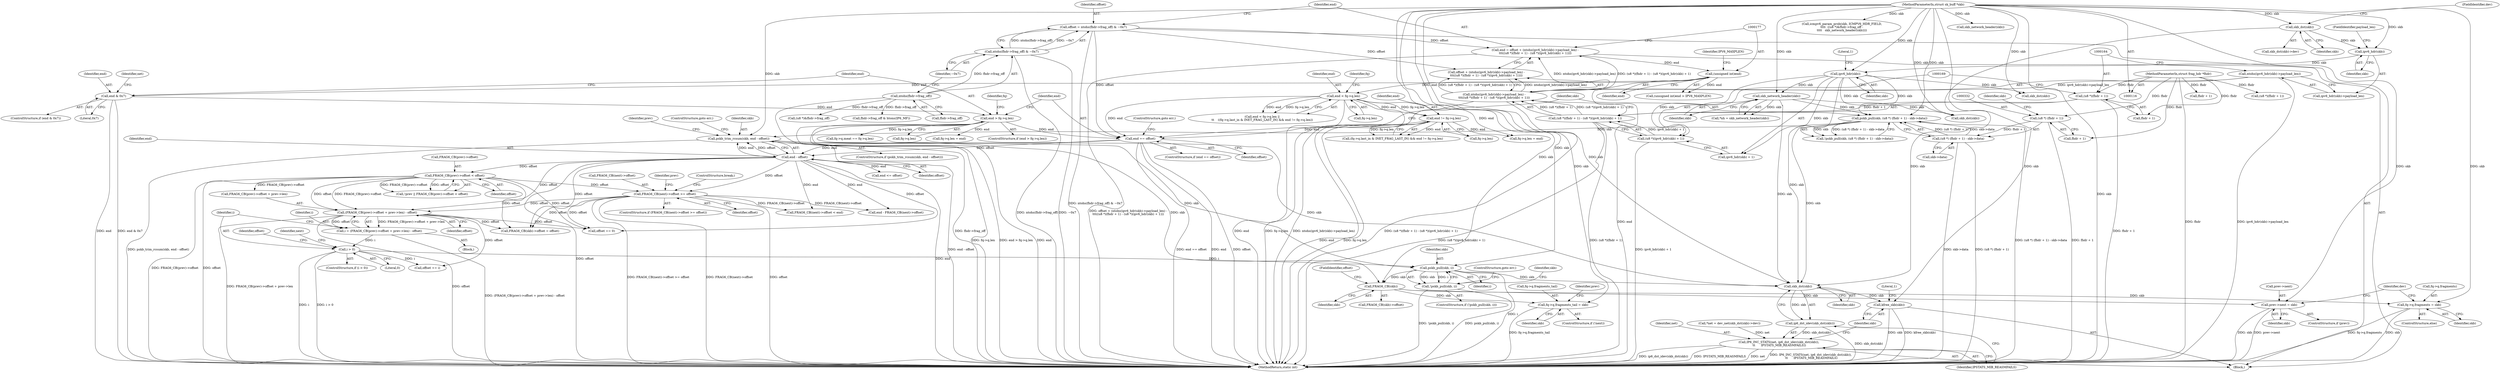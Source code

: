 digraph "1_linux_70789d7052239992824628db8133de08dc78e593_0@pointer" {
"1000432" [label="(Call,pskb_pull(skb, i))"];
"1000341" [label="(Call,pskb_trim_rcsum(skb, end - offset))"];
"1000328" [label="(Call,pskb_pull(skb, (u8 *) (fhdr + 1) - skb->data))"];
"1000171" [label="(Call,ipv6_hdr(skb))"];
"1000159" [label="(Call,ipv6_hdr(skb))"];
"1000132" [label="(Call,skb_dst(skb))"];
"1000118" [label="(MethodParameterIn,struct sk_buff *skb)"];
"1000212" [label="(Call,skb_network_header(skb))"];
"1000330" [label="(Call,(u8 *) (fhdr + 1) - skb->data)"];
"1000331" [label="(Call,(u8 *) (fhdr + 1))"];
"1000119" [label="(MethodParameterIn,struct frag_hdr *fhdr)"];
"1000343" [label="(Call,end - offset)"];
"1000322" [label="(Call,end == offset)"];
"1000297" [label="(Call,end > fq->q.len)"];
"1000283" [label="(Call,end & 0x7)"];
"1000176" [label="(Call,(unsigned int)end)"];
"1000152" [label="(Call,end = offset + (ntohs(ipv6_hdr(skb)->payload_len) -\n\t\t\t((u8 *)(fhdr + 1) - (u8 *)(ipv6_hdr(skb) + 1))))"];
"1000144" [label="(Call,offset = ntohs(fhdr->frag_off) & ~0x7)"];
"1000146" [label="(Call,ntohs(fhdr->frag_off) & ~0x7)"];
"1000147" [label="(Call,ntohs(fhdr->frag_off))"];
"1000156" [label="(Call,ntohs(ipv6_hdr(skb)->payload_len) -\n\t\t\t((u8 *)(fhdr + 1) - (u8 *)(ipv6_hdr(skb) + 1)))"];
"1000157" [label="(Call,ntohs(ipv6_hdr(skb)->payload_len))"];
"1000162" [label="(Call,(u8 *)(fhdr + 1) - (u8 *)(ipv6_hdr(skb) + 1))"];
"1000163" [label="(Call,(u8 *)(fhdr + 1))"];
"1000168" [label="(Call,(u8 *)(ipv6_hdr(skb) + 1))"];
"1000258" [label="(Call,end != fq->q.len)"];
"1000243" [label="(Call,end < fq->q.len)"];
"1000418" [label="(Call,i > 0)"];
"1000405" [label="(Call,i = (FRAG6_CB(prev)->offset + prev->len) - offset)"];
"1000407" [label="(Call,(FRAG6_CB(prev)->offset + prev->len) - offset)"];
"1000358" [label="(Call,FRAG6_CB(prev)->offset < offset)"];
"1000390" [label="(Call,FRAG6_CB(next)->offset >= offset)"];
"1000431" [label="(Call,!pskb_pull(skb, i))"];
"1000548" [label="(Call,FRAG6_CB(skb))"];
"1000560" [label="(Call,fq->q.fragments_tail = skb)"];
"1000569" [label="(Call,prev->next = skb)"];
"1000575" [label="(Call,fq->q.fragments = skb)"];
"1000708" [label="(Call,skb_dst(skb))"];
"1000707" [label="(Call,ip6_dst_idev(skb_dst(skb)))"];
"1000705" [label="(Call,IP6_INC_STATS(net, ip6_dst_idev(skb_dst(skb)),\n \t\t      IPSTATS_MIB_REASMFAILS))"];
"1000711" [label="(Call,kfree_skb(skb))"];
"1000227" [label="(Call,fhdr + 1)"];
"1000133" [label="(Identifier,skb)"];
"1000283" [label="(Call,end & 0x7)"];
"1000576" [label="(Call,fq->q.fragments)"];
"1000660" [label="(Call,fq->q.meat == fq->q.len)"];
"1000359" [label="(Call,FRAG6_CB(prev)->offset)"];
"1000573" [label="(Identifier,skb)"];
"1000420" [label="(Literal,0)"];
"1000134" [label="(FieldIdentifier,dev)"];
"1000118" [label="(MethodParameterIn,struct sk_buff *skb)"];
"1000706" [label="(Identifier,net)"];
"1000416" [label="(Identifier,offset)"];
"1000406" [label="(Identifier,i)"];
"1000567" [label="(ControlStructure,if (prev))"];
"1000187" [label="(Call,icmpv6_param_prob(skb, ICMPV6_HDR_FIELD,\n\t\t\t\t  ((u8 *)&fhdr->frag_off -\n\t\t\t\t   skb_network_header(skb))))"];
"1000250" [label="(Call,(fq->q.last_in & INET_FRAG_LAST_IN) && end != fq->q.len)"];
"1000417" [label="(ControlStructure,if (i > 0))"];
"1000547" [label="(Call,FRAG6_CB(skb)->offset)"];
"1000710" [label="(Identifier,IPSTATS_MIB_REASMFAILS)"];
"1000548" [label="(Call,FRAG6_CB(skb))"];
"1000213" [label="(Identifier,skb)"];
"1000405" [label="(Call,i = (FRAG6_CB(prev)->offset + prev->len) - offset)"];
"1000432" [label="(Call,pskb_pull(skb, i))"];
"1000260" [label="(Call,fq->q.len)"];
"1000175" [label="(Call,(unsigned int)end > IPV6_MAXPLEN)"];
"1000298" [label="(Identifier,end)"];
"1000297" [label="(Call,end > fq->q.len)"];
"1000450" [label="(Call,FRAG6_CB(next)->offset < end)"];
"1000132" [label="(Call,skb_dst(skb))"];
"1000325" [label="(ControlStructure,goto err;)"];
"1000434" [label="(Identifier,i)"];
"1000225" [label="(Call,(u8 *)(fhdr + 1))"];
"1000355" [label="(Call,!prev || FRAG6_CB(prev)->offset < offset)"];
"1000172" [label="(Identifier,skb)"];
"1000426" [label="(Call,end <= offset)"];
"1000179" [label="(Identifier,IPV6_MAXPLEN)"];
"1000322" [label="(Call,end == offset)"];
"1000131" [label="(Call,skb_dst(skb)->dev)"];
"1000423" [label="(Identifier,offset)"];
"1000460" [label="(Call,end - FRAG6_CB(next)->offset)"];
"1000165" [label="(Call,fhdr + 1)"];
"1000560" [label="(Call,fq->q.fragments_tail = skb)"];
"1000570" [label="(Call,prev->next)"];
"1000173" [label="(Literal,1)"];
"1000258" [label="(Call,end != fq->q.len)"];
"1000330" [label="(Call,(u8 *) (fhdr + 1) - skb->data)"];
"1000299" [label="(Call,fq->q.len)"];
"1000336" [label="(Call,skb->data)"];
"1000329" [label="(Identifier,skb)"];
"1000168" [label="(Call,(u8 *)(ipv6_hdr(skb) + 1))"];
"1000324" [label="(Identifier,offset)"];
"1000568" [label="(Identifier,prev)"];
"1000152" [label="(Call,end = offset + (ntohs(ipv6_hdr(skb)->payload_len) -\n\t\t\t((u8 *)(fhdr + 1) - (u8 *)(ipv6_hdr(skb) + 1))))"];
"1000212" [label="(Call,skb_network_header(skb))"];
"1000433" [label="(Identifier,skb)"];
"1000333" [label="(Call,fhdr + 1)"];
"1000119" [label="(MethodParameterIn,struct frag_hdr *fhdr)"];
"1000159" [label="(Call,ipv6_hdr(skb))"];
"1000191" [label="(Call,(u8 *)&fhdr->frag_off)"];
"1000439" [label="(Identifier,skb)"];
"1000162" [label="(Call,(u8 *)(fhdr + 1) - (u8 *)(ipv6_hdr(skb) + 1))"];
"1000327" [label="(Call,!pskb_pull(skb, (u8 *) (fhdr + 1) - skb->data))"];
"1000418" [label="(Call,i > 0)"];
"1000157" [label="(Call,ntohs(ipv6_hdr(skb)->payload_len))"];
"1000550" [label="(FieldIdentifier,offset)"];
"1000419" [label="(Identifier,i)"];
"1000341" [label="(Call,pskb_trim_rcsum(skb, end - offset))"];
"1000144" [label="(Call,offset = ntohs(fhdr->frag_off) & ~0x7)"];
"1000345" [label="(Identifier,offset)"];
"1000259" [label="(Identifier,end)"];
"1000715" [label="(Literal,1)"];
"1000323" [label="(Identifier,end)"];
"1000284" [label="(Identifier,end)"];
"1000242" [label="(Call,end < fq->q.len ||\n\t\t    ((fq->q.last_in & INET_FRAG_LAST_IN) && end != fq->q.len))"];
"1000245" [label="(Call,fq->q.len)"];
"1000282" [label="(ControlStructure,if (end & 0x7))"];
"1000148" [label="(Call,fhdr->frag_off)"];
"1000153" [label="(Identifier,end)"];
"1000154" [label="(Call,offset + (ntohs(ipv6_hdr(skb)->payload_len) -\n\t\t\t((u8 *)(fhdr + 1) - (u8 *)(ipv6_hdr(skb) + 1))))"];
"1000396" [label="(ControlStructure,break;)"];
"1000561" [label="(Call,fq->q.fragments_tail)"];
"1000549" [label="(Identifier,skb)"];
"1000705" [label="(Call,IP6_INC_STATS(net, ip6_dst_idev(skb_dst(skb)),\n \t\t      IPSTATS_MIB_REASMFAILS))"];
"1000151" [label="(Identifier,~0x7)"];
"1000161" [label="(FieldIdentifier,payload_len)"];
"1000254" [label="(Identifier,fq)"];
"1000709" [label="(Identifier,skb)"];
"1000285" [label="(Literal,0x7)"];
"1000184" [label="(Call,skb_dst(skb))"];
"1000309" [label="(Identifier,fq)"];
"1000435" [label="(ControlStructure,goto err;)"];
"1000343" [label="(Call,end - offset)"];
"1000342" [label="(Identifier,skb)"];
"1000711" [label="(Call,kfree_skb(skb))"];
"1000314" [label="(Call,fq->q.len = end)"];
"1000583" [label="(Identifier,dev)"];
"1000569" [label="(Call,prev->next = skb)"];
"1000557" [label="(ControlStructure,if (!next))"];
"1000337" [label="(Identifier,skb)"];
"1000344" [label="(Identifier,end)"];
"1000234" [label="(Call,fhdr->frag_off & htons(IP6_MF))"];
"1000197" [label="(Call,skb_network_header(skb))"];
"1000244" [label="(Identifier,end)"];
"1000363" [label="(Identifier,offset)"];
"1000176" [label="(Call,(unsigned int)end)"];
"1000431" [label="(Call,!pskb_pull(skb, i))"];
"1000407" [label="(Call,(FRAG6_CB(prev)->offset + prev->len) - offset)"];
"1000170" [label="(Call,ipv6_hdr(skb) + 1)"];
"1000546" [label="(Call,FRAG6_CB(skb)->offset = offset)"];
"1000290" [label="(Call,skb_dst(skb))"];
"1000121" [label="(Block,)"];
"1000146" [label="(Call,ntohs(fhdr->frag_off) & ~0x7)"];
"1000346" [label="(ControlStructure,goto err;)"];
"1000158" [label="(Call,ipv6_hdr(skb)->payload_len)"];
"1000163" [label="(Call,(u8 *)(fhdr + 1))"];
"1000633" [label="(Call,offset == 0)"];
"1000574" [label="(ControlStructure,else)"];
"1000147" [label="(Call,ntohs(fhdr->frag_off))"];
"1000449" [label="(Identifier,next)"];
"1000391" [label="(Call,FRAG6_CB(next)->offset)"];
"1000288" [label="(Identifier,net)"];
"1000156" [label="(Call,ntohs(ipv6_hdr(skb)->payload_len) -\n\t\t\t((u8 *)(fhdr + 1) - (u8 *)(ipv6_hdr(skb) + 1)))"];
"1000575" [label="(Call,fq->q.fragments = skb)"];
"1000128" [label="(Call,*net = dev_net(skb_dst(skb)->dev))"];
"1000348" [label="(Identifier,prev)"];
"1000321" [label="(ControlStructure,if (end == offset))"];
"1000389" [label="(ControlStructure,if (FRAG6_CB(next)->offset >= offset))"];
"1000210" [label="(Call,*nh = skb_network_header(skb))"];
"1000581" [label="(Identifier,skb)"];
"1000390" [label="(Call,FRAG6_CB(next)->offset >= offset)"];
"1000296" [label="(ControlStructure,if (end > fq->q.len))"];
"1000708" [label="(Call,skb_dst(skb))"];
"1000712" [label="(Identifier,skb)"];
"1000145" [label="(Identifier,offset)"];
"1000171" [label="(Call,ipv6_hdr(skb))"];
"1000408" [label="(Call,FRAG6_CB(prev)->offset + prev->len)"];
"1000707" [label="(Call,ip6_dst_idev(skb_dst(skb)))"];
"1000395" [label="(Identifier,offset)"];
"1000178" [label="(Identifier,end)"];
"1000566" [label="(Identifier,skb)"];
"1000328" [label="(Call,pskb_pull(skb, (u8 *) (fhdr + 1) - skb->data))"];
"1000716" [label="(MethodReturn,static int)"];
"1000273" [label="(Call,fq->q.len = end)"];
"1000358" [label="(Call,FRAG6_CB(prev)->offset < offset)"];
"1000331" [label="(Call,(u8 *) (fhdr + 1))"];
"1000243" [label="(Call,end < fq->q.len)"];
"1000340" [label="(ControlStructure,if (pskb_trim_rcsum(skb, end - offset)))"];
"1000430" [label="(ControlStructure,if (!pskb_pull(skb, i)))"];
"1000398" [label="(Identifier,prev)"];
"1000422" [label="(Call,offset += i)"];
"1000160" [label="(Identifier,skb)"];
"1000403" [label="(Block,)"];
"1000432" -> "1000431"  [label="AST: "];
"1000432" -> "1000434"  [label="CFG: "];
"1000433" -> "1000432"  [label="AST: "];
"1000434" -> "1000432"  [label="AST: "];
"1000431" -> "1000432"  [label="CFG: "];
"1000432" -> "1000716"  [label="DDG: i"];
"1000432" -> "1000431"  [label="DDG: skb"];
"1000432" -> "1000431"  [label="DDG: i"];
"1000341" -> "1000432"  [label="DDG: skb"];
"1000118" -> "1000432"  [label="DDG: skb"];
"1000418" -> "1000432"  [label="DDG: i"];
"1000432" -> "1000548"  [label="DDG: skb"];
"1000432" -> "1000708"  [label="DDG: skb"];
"1000341" -> "1000340"  [label="AST: "];
"1000341" -> "1000343"  [label="CFG: "];
"1000342" -> "1000341"  [label="AST: "];
"1000343" -> "1000341"  [label="AST: "];
"1000346" -> "1000341"  [label="CFG: "];
"1000348" -> "1000341"  [label="CFG: "];
"1000341" -> "1000716"  [label="DDG: end - offset"];
"1000341" -> "1000716"  [label="DDG: pskb_trim_rcsum(skb, end - offset)"];
"1000328" -> "1000341"  [label="DDG: skb"];
"1000118" -> "1000341"  [label="DDG: skb"];
"1000343" -> "1000341"  [label="DDG: end"];
"1000343" -> "1000341"  [label="DDG: offset"];
"1000341" -> "1000548"  [label="DDG: skb"];
"1000341" -> "1000708"  [label="DDG: skb"];
"1000328" -> "1000327"  [label="AST: "];
"1000328" -> "1000330"  [label="CFG: "];
"1000329" -> "1000328"  [label="AST: "];
"1000330" -> "1000328"  [label="AST: "];
"1000327" -> "1000328"  [label="CFG: "];
"1000328" -> "1000716"  [label="DDG: (u8 *) (fhdr + 1) - skb->data"];
"1000328" -> "1000327"  [label="DDG: skb"];
"1000328" -> "1000327"  [label="DDG: (u8 *) (fhdr + 1) - skb->data"];
"1000171" -> "1000328"  [label="DDG: skb"];
"1000212" -> "1000328"  [label="DDG: skb"];
"1000118" -> "1000328"  [label="DDG: skb"];
"1000330" -> "1000328"  [label="DDG: (u8 *) (fhdr + 1)"];
"1000330" -> "1000328"  [label="DDG: skb->data"];
"1000328" -> "1000708"  [label="DDG: skb"];
"1000171" -> "1000170"  [label="AST: "];
"1000171" -> "1000172"  [label="CFG: "];
"1000172" -> "1000171"  [label="AST: "];
"1000173" -> "1000171"  [label="CFG: "];
"1000171" -> "1000168"  [label="DDG: skb"];
"1000171" -> "1000170"  [label="DDG: skb"];
"1000159" -> "1000171"  [label="DDG: skb"];
"1000118" -> "1000171"  [label="DDG: skb"];
"1000171" -> "1000184"  [label="DDG: skb"];
"1000171" -> "1000212"  [label="DDG: skb"];
"1000171" -> "1000290"  [label="DDG: skb"];
"1000171" -> "1000708"  [label="DDG: skb"];
"1000159" -> "1000158"  [label="AST: "];
"1000159" -> "1000160"  [label="CFG: "];
"1000160" -> "1000159"  [label="AST: "];
"1000161" -> "1000159"  [label="CFG: "];
"1000132" -> "1000159"  [label="DDG: skb"];
"1000118" -> "1000159"  [label="DDG: skb"];
"1000132" -> "1000131"  [label="AST: "];
"1000132" -> "1000133"  [label="CFG: "];
"1000133" -> "1000132"  [label="AST: "];
"1000134" -> "1000132"  [label="CFG: "];
"1000118" -> "1000132"  [label="DDG: skb"];
"1000132" -> "1000708"  [label="DDG: skb"];
"1000118" -> "1000116"  [label="AST: "];
"1000118" -> "1000716"  [label="DDG: skb"];
"1000118" -> "1000184"  [label="DDG: skb"];
"1000118" -> "1000187"  [label="DDG: skb"];
"1000118" -> "1000197"  [label="DDG: skb"];
"1000118" -> "1000212"  [label="DDG: skb"];
"1000118" -> "1000290"  [label="DDG: skb"];
"1000118" -> "1000548"  [label="DDG: skb"];
"1000118" -> "1000560"  [label="DDG: skb"];
"1000118" -> "1000569"  [label="DDG: skb"];
"1000118" -> "1000575"  [label="DDG: skb"];
"1000118" -> "1000708"  [label="DDG: skb"];
"1000118" -> "1000711"  [label="DDG: skb"];
"1000212" -> "1000210"  [label="AST: "];
"1000212" -> "1000213"  [label="CFG: "];
"1000213" -> "1000212"  [label="AST: "];
"1000210" -> "1000212"  [label="CFG: "];
"1000212" -> "1000210"  [label="DDG: skb"];
"1000212" -> "1000290"  [label="DDG: skb"];
"1000212" -> "1000708"  [label="DDG: skb"];
"1000330" -> "1000336"  [label="CFG: "];
"1000331" -> "1000330"  [label="AST: "];
"1000336" -> "1000330"  [label="AST: "];
"1000330" -> "1000716"  [label="DDG: (u8 *) (fhdr + 1)"];
"1000330" -> "1000716"  [label="DDG: skb->data"];
"1000331" -> "1000330"  [label="DDG: fhdr + 1"];
"1000331" -> "1000333"  [label="CFG: "];
"1000332" -> "1000331"  [label="AST: "];
"1000333" -> "1000331"  [label="AST: "];
"1000337" -> "1000331"  [label="CFG: "];
"1000331" -> "1000716"  [label="DDG: fhdr + 1"];
"1000119" -> "1000331"  [label="DDG: fhdr"];
"1000119" -> "1000116"  [label="AST: "];
"1000119" -> "1000716"  [label="DDG: fhdr"];
"1000119" -> "1000163"  [label="DDG: fhdr"];
"1000119" -> "1000165"  [label="DDG: fhdr"];
"1000119" -> "1000225"  [label="DDG: fhdr"];
"1000119" -> "1000227"  [label="DDG: fhdr"];
"1000119" -> "1000333"  [label="DDG: fhdr"];
"1000343" -> "1000345"  [label="CFG: "];
"1000344" -> "1000343"  [label="AST: "];
"1000345" -> "1000343"  [label="AST: "];
"1000343" -> "1000716"  [label="DDG: end"];
"1000343" -> "1000716"  [label="DDG: offset"];
"1000322" -> "1000343"  [label="DDG: end"];
"1000322" -> "1000343"  [label="DDG: offset"];
"1000343" -> "1000358"  [label="DDG: offset"];
"1000343" -> "1000390"  [label="DDG: offset"];
"1000343" -> "1000407"  [label="DDG: offset"];
"1000343" -> "1000426"  [label="DDG: end"];
"1000343" -> "1000450"  [label="DDG: end"];
"1000343" -> "1000460"  [label="DDG: end"];
"1000343" -> "1000546"  [label="DDG: offset"];
"1000343" -> "1000633"  [label="DDG: offset"];
"1000322" -> "1000321"  [label="AST: "];
"1000322" -> "1000324"  [label="CFG: "];
"1000323" -> "1000322"  [label="AST: "];
"1000324" -> "1000322"  [label="AST: "];
"1000325" -> "1000322"  [label="CFG: "];
"1000329" -> "1000322"  [label="CFG: "];
"1000322" -> "1000716"  [label="DDG: offset"];
"1000322" -> "1000716"  [label="DDG: end == offset"];
"1000322" -> "1000716"  [label="DDG: end"];
"1000297" -> "1000322"  [label="DDG: end"];
"1000258" -> "1000322"  [label="DDG: end"];
"1000243" -> "1000322"  [label="DDG: end"];
"1000144" -> "1000322"  [label="DDG: offset"];
"1000297" -> "1000296"  [label="AST: "];
"1000297" -> "1000299"  [label="CFG: "];
"1000298" -> "1000297"  [label="AST: "];
"1000299" -> "1000297"  [label="AST: "];
"1000309" -> "1000297"  [label="CFG: "];
"1000323" -> "1000297"  [label="CFG: "];
"1000297" -> "1000716"  [label="DDG: end"];
"1000297" -> "1000716"  [label="DDG: fq->q.len"];
"1000297" -> "1000716"  [label="DDG: end > fq->q.len"];
"1000283" -> "1000297"  [label="DDG: end"];
"1000297" -> "1000314"  [label="DDG: end"];
"1000297" -> "1000660"  [label="DDG: fq->q.len"];
"1000283" -> "1000282"  [label="AST: "];
"1000283" -> "1000285"  [label="CFG: "];
"1000284" -> "1000283"  [label="AST: "];
"1000285" -> "1000283"  [label="AST: "];
"1000288" -> "1000283"  [label="CFG: "];
"1000298" -> "1000283"  [label="CFG: "];
"1000283" -> "1000716"  [label="DDG: end"];
"1000283" -> "1000716"  [label="DDG: end & 0x7"];
"1000176" -> "1000283"  [label="DDG: end"];
"1000176" -> "1000175"  [label="AST: "];
"1000176" -> "1000178"  [label="CFG: "];
"1000177" -> "1000176"  [label="AST: "];
"1000178" -> "1000176"  [label="AST: "];
"1000179" -> "1000176"  [label="CFG: "];
"1000176" -> "1000716"  [label="DDG: end"];
"1000176" -> "1000175"  [label="DDG: end"];
"1000152" -> "1000176"  [label="DDG: end"];
"1000176" -> "1000243"  [label="DDG: end"];
"1000152" -> "1000121"  [label="AST: "];
"1000152" -> "1000154"  [label="CFG: "];
"1000153" -> "1000152"  [label="AST: "];
"1000154" -> "1000152"  [label="AST: "];
"1000177" -> "1000152"  [label="CFG: "];
"1000152" -> "1000716"  [label="DDG: offset + (ntohs(ipv6_hdr(skb)->payload_len) -\n\t\t\t((u8 *)(fhdr + 1) - (u8 *)(ipv6_hdr(skb) + 1)))"];
"1000144" -> "1000152"  [label="DDG: offset"];
"1000156" -> "1000152"  [label="DDG: ntohs(ipv6_hdr(skb)->payload_len)"];
"1000156" -> "1000152"  [label="DDG: (u8 *)(fhdr + 1) - (u8 *)(ipv6_hdr(skb) + 1)"];
"1000144" -> "1000121"  [label="AST: "];
"1000144" -> "1000146"  [label="CFG: "];
"1000145" -> "1000144"  [label="AST: "];
"1000146" -> "1000144"  [label="AST: "];
"1000153" -> "1000144"  [label="CFG: "];
"1000144" -> "1000716"  [label="DDG: ntohs(fhdr->frag_off) & ~0x7"];
"1000146" -> "1000144"  [label="DDG: ntohs(fhdr->frag_off)"];
"1000146" -> "1000144"  [label="DDG: ~0x7"];
"1000144" -> "1000154"  [label="DDG: offset"];
"1000146" -> "1000151"  [label="CFG: "];
"1000147" -> "1000146"  [label="AST: "];
"1000151" -> "1000146"  [label="AST: "];
"1000146" -> "1000716"  [label="DDG: ~0x7"];
"1000146" -> "1000716"  [label="DDG: ntohs(fhdr->frag_off)"];
"1000147" -> "1000146"  [label="DDG: fhdr->frag_off"];
"1000147" -> "1000148"  [label="CFG: "];
"1000148" -> "1000147"  [label="AST: "];
"1000151" -> "1000147"  [label="CFG: "];
"1000147" -> "1000716"  [label="DDG: fhdr->frag_off"];
"1000147" -> "1000191"  [label="DDG: fhdr->frag_off"];
"1000147" -> "1000234"  [label="DDG: fhdr->frag_off"];
"1000156" -> "1000154"  [label="AST: "];
"1000156" -> "1000162"  [label="CFG: "];
"1000157" -> "1000156"  [label="AST: "];
"1000162" -> "1000156"  [label="AST: "];
"1000154" -> "1000156"  [label="CFG: "];
"1000156" -> "1000716"  [label="DDG: ntohs(ipv6_hdr(skb)->payload_len)"];
"1000156" -> "1000716"  [label="DDG: (u8 *)(fhdr + 1) - (u8 *)(ipv6_hdr(skb) + 1)"];
"1000156" -> "1000154"  [label="DDG: ntohs(ipv6_hdr(skb)->payload_len)"];
"1000156" -> "1000154"  [label="DDG: (u8 *)(fhdr + 1) - (u8 *)(ipv6_hdr(skb) + 1)"];
"1000157" -> "1000156"  [label="DDG: ipv6_hdr(skb)->payload_len"];
"1000162" -> "1000156"  [label="DDG: (u8 *)(fhdr + 1)"];
"1000162" -> "1000156"  [label="DDG: (u8 *)(ipv6_hdr(skb) + 1)"];
"1000157" -> "1000158"  [label="CFG: "];
"1000158" -> "1000157"  [label="AST: "];
"1000164" -> "1000157"  [label="CFG: "];
"1000157" -> "1000716"  [label="DDG: ipv6_hdr(skb)->payload_len"];
"1000162" -> "1000168"  [label="CFG: "];
"1000163" -> "1000162"  [label="AST: "];
"1000168" -> "1000162"  [label="AST: "];
"1000162" -> "1000716"  [label="DDG: (u8 *)(ipv6_hdr(skb) + 1)"];
"1000162" -> "1000716"  [label="DDG: (u8 *)(fhdr + 1)"];
"1000163" -> "1000162"  [label="DDG: fhdr + 1"];
"1000168" -> "1000162"  [label="DDG: ipv6_hdr(skb) + 1"];
"1000163" -> "1000165"  [label="CFG: "];
"1000164" -> "1000163"  [label="AST: "];
"1000165" -> "1000163"  [label="AST: "];
"1000169" -> "1000163"  [label="CFG: "];
"1000163" -> "1000716"  [label="DDG: fhdr + 1"];
"1000168" -> "1000170"  [label="CFG: "];
"1000169" -> "1000168"  [label="AST: "];
"1000170" -> "1000168"  [label="AST: "];
"1000168" -> "1000716"  [label="DDG: ipv6_hdr(skb) + 1"];
"1000258" -> "1000250"  [label="AST: "];
"1000258" -> "1000260"  [label="CFG: "];
"1000259" -> "1000258"  [label="AST: "];
"1000260" -> "1000258"  [label="AST: "];
"1000250" -> "1000258"  [label="CFG: "];
"1000258" -> "1000716"  [label="DDG: end"];
"1000258" -> "1000716"  [label="DDG: fq->q.len"];
"1000258" -> "1000250"  [label="DDG: end"];
"1000258" -> "1000250"  [label="DDG: fq->q.len"];
"1000243" -> "1000258"  [label="DDG: end"];
"1000243" -> "1000258"  [label="DDG: fq->q.len"];
"1000258" -> "1000273"  [label="DDG: end"];
"1000243" -> "1000242"  [label="AST: "];
"1000243" -> "1000245"  [label="CFG: "];
"1000244" -> "1000243"  [label="AST: "];
"1000245" -> "1000243"  [label="AST: "];
"1000254" -> "1000243"  [label="CFG: "];
"1000242" -> "1000243"  [label="CFG: "];
"1000243" -> "1000716"  [label="DDG: end"];
"1000243" -> "1000716"  [label="DDG: fq->q.len"];
"1000243" -> "1000242"  [label="DDG: end"];
"1000243" -> "1000242"  [label="DDG: fq->q.len"];
"1000243" -> "1000273"  [label="DDG: end"];
"1000418" -> "1000417"  [label="AST: "];
"1000418" -> "1000420"  [label="CFG: "];
"1000419" -> "1000418"  [label="AST: "];
"1000420" -> "1000418"  [label="AST: "];
"1000423" -> "1000418"  [label="CFG: "];
"1000449" -> "1000418"  [label="CFG: "];
"1000418" -> "1000716"  [label="DDG: i > 0"];
"1000418" -> "1000716"  [label="DDG: i"];
"1000405" -> "1000418"  [label="DDG: i"];
"1000418" -> "1000422"  [label="DDG: i"];
"1000405" -> "1000403"  [label="AST: "];
"1000405" -> "1000407"  [label="CFG: "];
"1000406" -> "1000405"  [label="AST: "];
"1000407" -> "1000405"  [label="AST: "];
"1000419" -> "1000405"  [label="CFG: "];
"1000405" -> "1000716"  [label="DDG: (FRAG6_CB(prev)->offset + prev->len) - offset"];
"1000407" -> "1000405"  [label="DDG: FRAG6_CB(prev)->offset + prev->len"];
"1000407" -> "1000405"  [label="DDG: offset"];
"1000407" -> "1000416"  [label="CFG: "];
"1000408" -> "1000407"  [label="AST: "];
"1000416" -> "1000407"  [label="AST: "];
"1000407" -> "1000716"  [label="DDG: FRAG6_CB(prev)->offset + prev->len"];
"1000407" -> "1000716"  [label="DDG: offset"];
"1000358" -> "1000407"  [label="DDG: FRAG6_CB(prev)->offset"];
"1000358" -> "1000407"  [label="DDG: offset"];
"1000390" -> "1000407"  [label="DDG: offset"];
"1000407" -> "1000422"  [label="DDG: offset"];
"1000407" -> "1000546"  [label="DDG: offset"];
"1000407" -> "1000633"  [label="DDG: offset"];
"1000358" -> "1000355"  [label="AST: "];
"1000358" -> "1000363"  [label="CFG: "];
"1000359" -> "1000358"  [label="AST: "];
"1000363" -> "1000358"  [label="AST: "];
"1000355" -> "1000358"  [label="CFG: "];
"1000358" -> "1000716"  [label="DDG: offset"];
"1000358" -> "1000716"  [label="DDG: FRAG6_CB(prev)->offset"];
"1000358" -> "1000355"  [label="DDG: FRAG6_CB(prev)->offset"];
"1000358" -> "1000355"  [label="DDG: offset"];
"1000358" -> "1000390"  [label="DDG: offset"];
"1000358" -> "1000408"  [label="DDG: FRAG6_CB(prev)->offset"];
"1000358" -> "1000546"  [label="DDG: offset"];
"1000358" -> "1000633"  [label="DDG: offset"];
"1000390" -> "1000389"  [label="AST: "];
"1000390" -> "1000395"  [label="CFG: "];
"1000391" -> "1000390"  [label="AST: "];
"1000395" -> "1000390"  [label="AST: "];
"1000396" -> "1000390"  [label="CFG: "];
"1000398" -> "1000390"  [label="CFG: "];
"1000390" -> "1000716"  [label="DDG: FRAG6_CB(next)->offset >= offset"];
"1000390" -> "1000716"  [label="DDG: FRAG6_CB(next)->offset"];
"1000390" -> "1000716"  [label="DDG: offset"];
"1000390" -> "1000450"  [label="DDG: FRAG6_CB(next)->offset"];
"1000390" -> "1000460"  [label="DDG: FRAG6_CB(next)->offset"];
"1000390" -> "1000546"  [label="DDG: offset"];
"1000390" -> "1000633"  [label="DDG: offset"];
"1000431" -> "1000430"  [label="AST: "];
"1000435" -> "1000431"  [label="CFG: "];
"1000439" -> "1000431"  [label="CFG: "];
"1000431" -> "1000716"  [label="DDG: pskb_pull(skb, i)"];
"1000431" -> "1000716"  [label="DDG: !pskb_pull(skb, i)"];
"1000548" -> "1000547"  [label="AST: "];
"1000548" -> "1000549"  [label="CFG: "];
"1000549" -> "1000548"  [label="AST: "];
"1000550" -> "1000548"  [label="CFG: "];
"1000548" -> "1000560"  [label="DDG: skb"];
"1000548" -> "1000569"  [label="DDG: skb"];
"1000548" -> "1000575"  [label="DDG: skb"];
"1000560" -> "1000557"  [label="AST: "];
"1000560" -> "1000566"  [label="CFG: "];
"1000561" -> "1000560"  [label="AST: "];
"1000566" -> "1000560"  [label="AST: "];
"1000568" -> "1000560"  [label="CFG: "];
"1000560" -> "1000716"  [label="DDG: fq->q.fragments_tail"];
"1000569" -> "1000567"  [label="AST: "];
"1000569" -> "1000573"  [label="CFG: "];
"1000570" -> "1000569"  [label="AST: "];
"1000573" -> "1000569"  [label="AST: "];
"1000583" -> "1000569"  [label="CFG: "];
"1000569" -> "1000716"  [label="DDG: prev->next"];
"1000569" -> "1000716"  [label="DDG: skb"];
"1000575" -> "1000574"  [label="AST: "];
"1000575" -> "1000581"  [label="CFG: "];
"1000576" -> "1000575"  [label="AST: "];
"1000581" -> "1000575"  [label="AST: "];
"1000583" -> "1000575"  [label="CFG: "];
"1000575" -> "1000716"  [label="DDG: skb"];
"1000575" -> "1000716"  [label="DDG: fq->q.fragments"];
"1000708" -> "1000707"  [label="AST: "];
"1000708" -> "1000709"  [label="CFG: "];
"1000709" -> "1000708"  [label="AST: "];
"1000707" -> "1000708"  [label="CFG: "];
"1000708" -> "1000707"  [label="DDG: skb"];
"1000708" -> "1000711"  [label="DDG: skb"];
"1000707" -> "1000705"  [label="AST: "];
"1000710" -> "1000707"  [label="CFG: "];
"1000707" -> "1000716"  [label="DDG: skb_dst(skb)"];
"1000707" -> "1000705"  [label="DDG: skb_dst(skb)"];
"1000705" -> "1000121"  [label="AST: "];
"1000705" -> "1000710"  [label="CFG: "];
"1000706" -> "1000705"  [label="AST: "];
"1000710" -> "1000705"  [label="AST: "];
"1000712" -> "1000705"  [label="CFG: "];
"1000705" -> "1000716"  [label="DDG: IPSTATS_MIB_REASMFAILS"];
"1000705" -> "1000716"  [label="DDG: net"];
"1000705" -> "1000716"  [label="DDG: IP6_INC_STATS(net, ip6_dst_idev(skb_dst(skb)),\n \t\t      IPSTATS_MIB_REASMFAILS)"];
"1000705" -> "1000716"  [label="DDG: ip6_dst_idev(skb_dst(skb))"];
"1000128" -> "1000705"  [label="DDG: net"];
"1000711" -> "1000121"  [label="AST: "];
"1000711" -> "1000712"  [label="CFG: "];
"1000712" -> "1000711"  [label="AST: "];
"1000715" -> "1000711"  [label="CFG: "];
"1000711" -> "1000716"  [label="DDG: kfree_skb(skb)"];
"1000711" -> "1000716"  [label="DDG: skb"];
}
